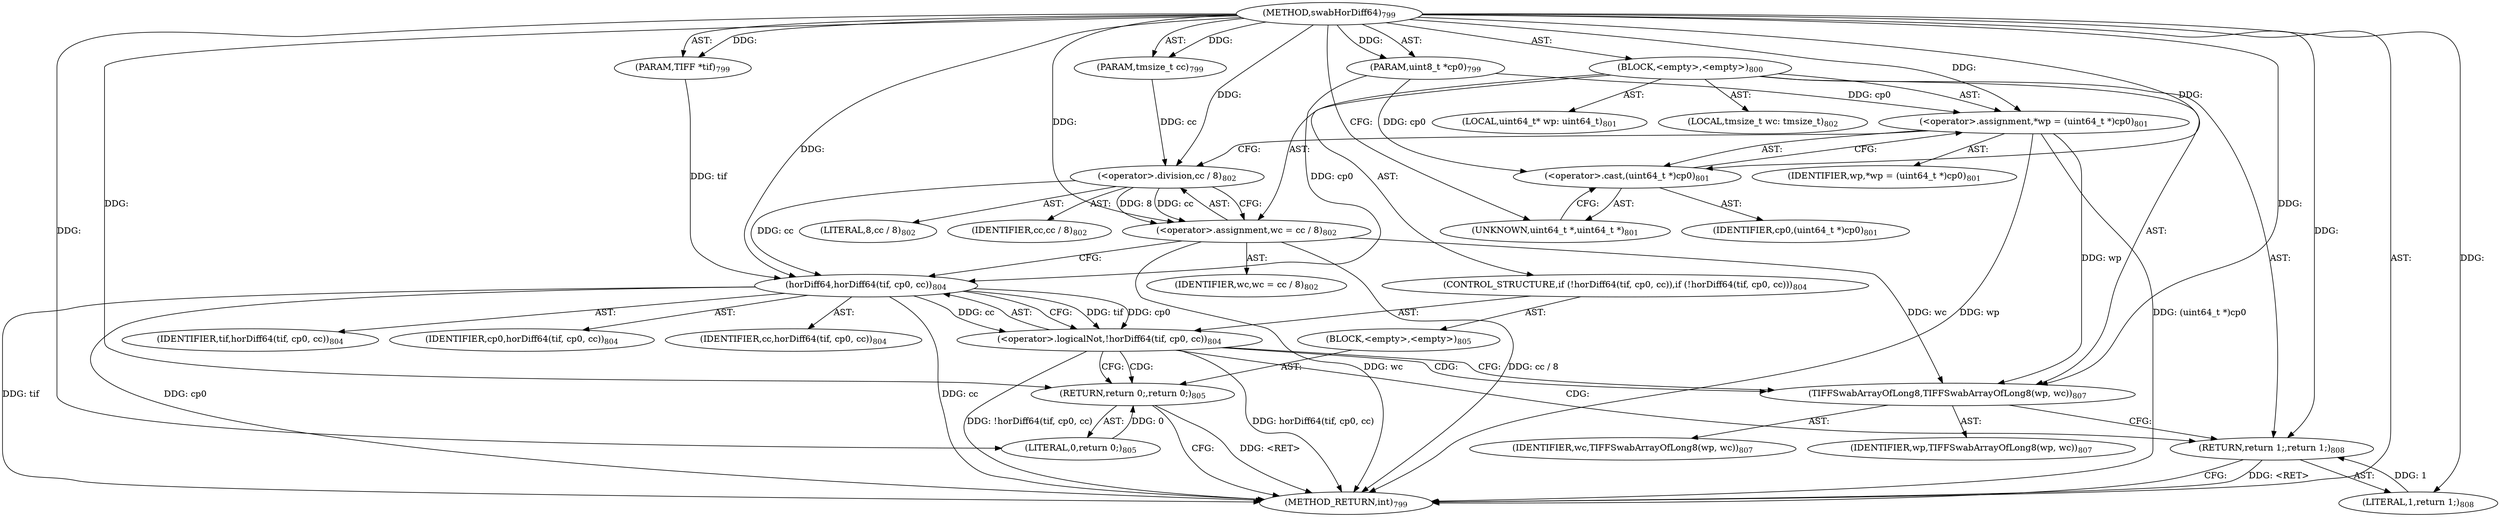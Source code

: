 digraph "swabHorDiff64" {  
"38747" [label = <(METHOD,swabHorDiff64)<SUB>799</SUB>> ]
"38748" [label = <(PARAM,TIFF *tif)<SUB>799</SUB>> ]
"38749" [label = <(PARAM,uint8_t *cp0)<SUB>799</SUB>> ]
"38750" [label = <(PARAM,tmsize_t cc)<SUB>799</SUB>> ]
"38751" [label = <(BLOCK,&lt;empty&gt;,&lt;empty&gt;)<SUB>800</SUB>> ]
"38752" [label = <(LOCAL,uint64_t* wp: uint64_t)<SUB>801</SUB>> ]
"38753" [label = <(&lt;operator&gt;.assignment,*wp = (uint64_t *)cp0)<SUB>801</SUB>> ]
"38754" [label = <(IDENTIFIER,wp,*wp = (uint64_t *)cp0)<SUB>801</SUB>> ]
"38755" [label = <(&lt;operator&gt;.cast,(uint64_t *)cp0)<SUB>801</SUB>> ]
"38756" [label = <(UNKNOWN,uint64_t *,uint64_t *)<SUB>801</SUB>> ]
"38757" [label = <(IDENTIFIER,cp0,(uint64_t *)cp0)<SUB>801</SUB>> ]
"38758" [label = <(LOCAL,tmsize_t wc: tmsize_t)<SUB>802</SUB>> ]
"38759" [label = <(&lt;operator&gt;.assignment,wc = cc / 8)<SUB>802</SUB>> ]
"38760" [label = <(IDENTIFIER,wc,wc = cc / 8)<SUB>802</SUB>> ]
"38761" [label = <(&lt;operator&gt;.division,cc / 8)<SUB>802</SUB>> ]
"38762" [label = <(IDENTIFIER,cc,cc / 8)<SUB>802</SUB>> ]
"38763" [label = <(LITERAL,8,cc / 8)<SUB>802</SUB>> ]
"38764" [label = <(CONTROL_STRUCTURE,if (!horDiff64(tif, cp0, cc)),if (!horDiff64(tif, cp0, cc)))<SUB>804</SUB>> ]
"38765" [label = <(&lt;operator&gt;.logicalNot,!horDiff64(tif, cp0, cc))<SUB>804</SUB>> ]
"38766" [label = <(horDiff64,horDiff64(tif, cp0, cc))<SUB>804</SUB>> ]
"38767" [label = <(IDENTIFIER,tif,horDiff64(tif, cp0, cc))<SUB>804</SUB>> ]
"38768" [label = <(IDENTIFIER,cp0,horDiff64(tif, cp0, cc))<SUB>804</SUB>> ]
"38769" [label = <(IDENTIFIER,cc,horDiff64(tif, cp0, cc))<SUB>804</SUB>> ]
"38770" [label = <(BLOCK,&lt;empty&gt;,&lt;empty&gt;)<SUB>805</SUB>> ]
"38771" [label = <(RETURN,return 0;,return 0;)<SUB>805</SUB>> ]
"38772" [label = <(LITERAL,0,return 0;)<SUB>805</SUB>> ]
"38773" [label = <(TIFFSwabArrayOfLong8,TIFFSwabArrayOfLong8(wp, wc))<SUB>807</SUB>> ]
"38774" [label = <(IDENTIFIER,wp,TIFFSwabArrayOfLong8(wp, wc))<SUB>807</SUB>> ]
"38775" [label = <(IDENTIFIER,wc,TIFFSwabArrayOfLong8(wp, wc))<SUB>807</SUB>> ]
"38776" [label = <(RETURN,return 1;,return 1;)<SUB>808</SUB>> ]
"38777" [label = <(LITERAL,1,return 1;)<SUB>808</SUB>> ]
"38778" [label = <(METHOD_RETURN,int)<SUB>799</SUB>> ]
  "38747" -> "38748"  [ label = "AST: "] 
  "38747" -> "38749"  [ label = "AST: "] 
  "38747" -> "38750"  [ label = "AST: "] 
  "38747" -> "38751"  [ label = "AST: "] 
  "38747" -> "38778"  [ label = "AST: "] 
  "38751" -> "38752"  [ label = "AST: "] 
  "38751" -> "38753"  [ label = "AST: "] 
  "38751" -> "38758"  [ label = "AST: "] 
  "38751" -> "38759"  [ label = "AST: "] 
  "38751" -> "38764"  [ label = "AST: "] 
  "38751" -> "38773"  [ label = "AST: "] 
  "38751" -> "38776"  [ label = "AST: "] 
  "38753" -> "38754"  [ label = "AST: "] 
  "38753" -> "38755"  [ label = "AST: "] 
  "38755" -> "38756"  [ label = "AST: "] 
  "38755" -> "38757"  [ label = "AST: "] 
  "38759" -> "38760"  [ label = "AST: "] 
  "38759" -> "38761"  [ label = "AST: "] 
  "38761" -> "38762"  [ label = "AST: "] 
  "38761" -> "38763"  [ label = "AST: "] 
  "38764" -> "38765"  [ label = "AST: "] 
  "38764" -> "38770"  [ label = "AST: "] 
  "38765" -> "38766"  [ label = "AST: "] 
  "38766" -> "38767"  [ label = "AST: "] 
  "38766" -> "38768"  [ label = "AST: "] 
  "38766" -> "38769"  [ label = "AST: "] 
  "38770" -> "38771"  [ label = "AST: "] 
  "38771" -> "38772"  [ label = "AST: "] 
  "38773" -> "38774"  [ label = "AST: "] 
  "38773" -> "38775"  [ label = "AST: "] 
  "38776" -> "38777"  [ label = "AST: "] 
  "38753" -> "38761"  [ label = "CFG: "] 
  "38759" -> "38766"  [ label = "CFG: "] 
  "38773" -> "38776"  [ label = "CFG: "] 
  "38776" -> "38778"  [ label = "CFG: "] 
  "38755" -> "38753"  [ label = "CFG: "] 
  "38761" -> "38759"  [ label = "CFG: "] 
  "38765" -> "38771"  [ label = "CFG: "] 
  "38765" -> "38773"  [ label = "CFG: "] 
  "38756" -> "38755"  [ label = "CFG: "] 
  "38766" -> "38765"  [ label = "CFG: "] 
  "38771" -> "38778"  [ label = "CFG: "] 
  "38747" -> "38756"  [ label = "CFG: "] 
  "38776" -> "38778"  [ label = "DDG: &lt;RET&gt;"] 
  "38771" -> "38778"  [ label = "DDG: &lt;RET&gt;"] 
  "38753" -> "38778"  [ label = "DDG: wp"] 
  "38753" -> "38778"  [ label = "DDG: (uint64_t *)cp0"] 
  "38759" -> "38778"  [ label = "DDG: wc"] 
  "38759" -> "38778"  [ label = "DDG: cc / 8"] 
  "38766" -> "38778"  [ label = "DDG: tif"] 
  "38766" -> "38778"  [ label = "DDG: cp0"] 
  "38766" -> "38778"  [ label = "DDG: cc"] 
  "38765" -> "38778"  [ label = "DDG: horDiff64(tif, cp0, cc)"] 
  "38765" -> "38778"  [ label = "DDG: !horDiff64(tif, cp0, cc)"] 
  "38747" -> "38748"  [ label = "DDG: "] 
  "38747" -> "38749"  [ label = "DDG: "] 
  "38747" -> "38750"  [ label = "DDG: "] 
  "38749" -> "38753"  [ label = "DDG: cp0"] 
  "38747" -> "38753"  [ label = "DDG: "] 
  "38761" -> "38759"  [ label = "DDG: cc"] 
  "38761" -> "38759"  [ label = "DDG: 8"] 
  "38777" -> "38776"  [ label = "DDG: 1"] 
  "38747" -> "38776"  [ label = "DDG: "] 
  "38747" -> "38759"  [ label = "DDG: "] 
  "38753" -> "38773"  [ label = "DDG: wp"] 
  "38747" -> "38773"  [ label = "DDG: "] 
  "38759" -> "38773"  [ label = "DDG: wc"] 
  "38747" -> "38777"  [ label = "DDG: "] 
  "38749" -> "38755"  [ label = "DDG: cp0"] 
  "38747" -> "38755"  [ label = "DDG: "] 
  "38750" -> "38761"  [ label = "DDG: cc"] 
  "38747" -> "38761"  [ label = "DDG: "] 
  "38766" -> "38765"  [ label = "DDG: tif"] 
  "38766" -> "38765"  [ label = "DDG: cp0"] 
  "38766" -> "38765"  [ label = "DDG: cc"] 
  "38772" -> "38771"  [ label = "DDG: 0"] 
  "38747" -> "38771"  [ label = "DDG: "] 
  "38748" -> "38766"  [ label = "DDG: tif"] 
  "38747" -> "38766"  [ label = "DDG: "] 
  "38749" -> "38766"  [ label = "DDG: cp0"] 
  "38761" -> "38766"  [ label = "DDG: cc"] 
  "38747" -> "38772"  [ label = "DDG: "] 
  "38765" -> "38773"  [ label = "CDG: "] 
  "38765" -> "38771"  [ label = "CDG: "] 
  "38765" -> "38776"  [ label = "CDG: "] 
}
